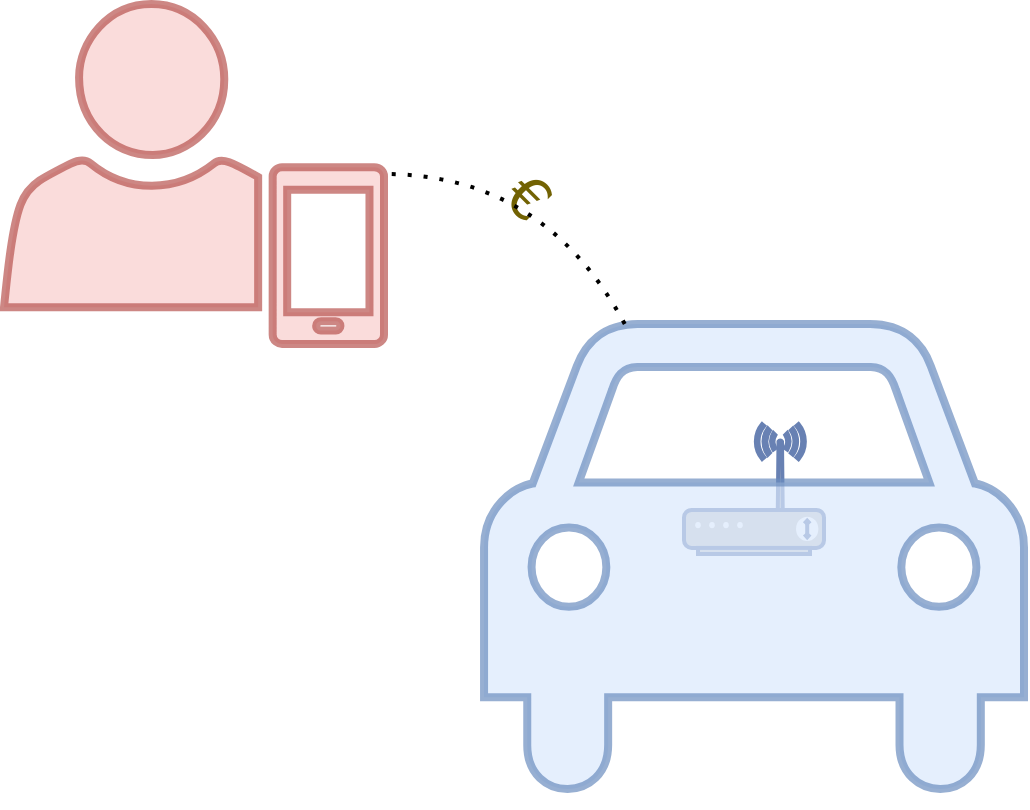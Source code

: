 <mxfile version="16.5.1" type="device"><diagram id="w8lX3xPOTTsF4xynpAvm" name="Page-1"><mxGraphModel dx="1394" dy="817" grid="1" gridSize="10" guides="1" tooltips="1" connect="1" arrows="1" fold="1" page="1" pageScale="1" pageWidth="1169" pageHeight="827" math="0" shadow="0"><root><mxCell id="0"/><mxCell id="1" parent="0"/><mxCell id="SBcHnWqoGw2qP7iJHozW-8" value="" style="fontColor=#0066CC;verticalAlign=top;verticalLabelPosition=bottom;labelPosition=center;align=center;html=1;outlineConnect=0;fillColor=#CCCCCC;strokeColor=#6881B3;gradientColor=none;gradientDirection=north;strokeWidth=2;shape=mxgraph.networks.wireless_modem;" parent="1" vertex="1"><mxGeometry x="810" y="400" width="70" height="65" as="geometry"/></mxCell><mxCell id="SBcHnWqoGw2qP7iJHozW-1" value="" style="shape=mxgraph.signs.transportation.car_4;html=1;pointerEvents=1;fillColor=#dae8fc;strokeColor=#6c8ebf;verticalLabelPosition=bottom;verticalAlign=top;align=center;opacity=70;strokeWidth=4;" parent="1" vertex="1"><mxGeometry x="710" y="350" width="270" height="240" as="geometry"/></mxCell><mxCell id="SBcHnWqoGw2qP7iJHozW-12" value="€" style="text;html=1;strokeColor=none;fillColor=none;align=center;verticalAlign=middle;whiteSpace=wrap;rounded=0;fontFamily=Dejavu Sans;fontSize=29;fontColor=#726203;rotation=45;" parent="1" vertex="1"><mxGeometry x="702" y="272.2" width="60" height="30" as="geometry"/></mxCell><mxCell id="SBcHnWqoGw2qP7iJHozW-13" value="" style="sketch=0;pointerEvents=1;shadow=0;dashed=0;html=1;strokeColor=#b85450;fillColor=#f8cecc;labelPosition=center;verticalLabelPosition=bottom;verticalAlign=top;outlineConnect=0;align=center;shape=mxgraph.office.users.mobile_user;fontFamily=Dejavu Sans;fontSize=29;strokeWidth=4;opacity=70;" parent="1" vertex="1"><mxGeometry x="470" y="190" width="190" height="170" as="geometry"/></mxCell><mxCell id="ZRyETqSiwD9ViJs2IPLH-1" value="" style="endArrow=none;dashed=1;html=1;dashPattern=1 3;strokeWidth=2;curved=1;" edge="1" parent="1" source="SBcHnWqoGw2qP7iJHozW-1" target="SBcHnWqoGw2qP7iJHozW-13"><mxGeometry width="50" height="50" relative="1" as="geometry"><mxPoint x="560" y="440" as="sourcePoint"/><mxPoint x="610" y="390" as="targetPoint"/><Array as="points"><mxPoint x="740" y="275"/></Array></mxGeometry></mxCell></root></mxGraphModel></diagram></mxfile>